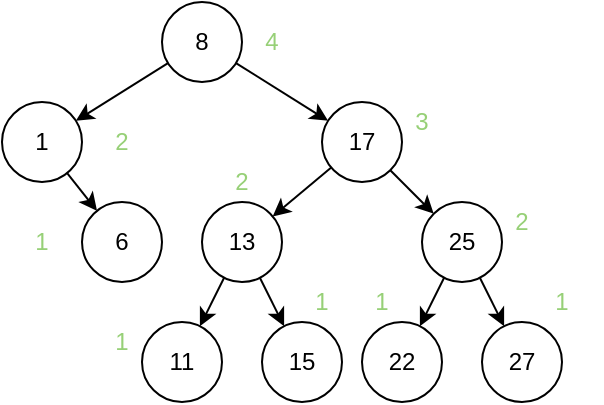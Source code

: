 <mxfile version="22.0.3" type="device">
  <diagram name="Page-1" id="LSbP4V47tpOACBhXlLEB">
    <mxGraphModel dx="1084" dy="926" grid="1" gridSize="10" guides="1" tooltips="1" connect="1" arrows="1" fold="1" page="1" pageScale="1" pageWidth="700" pageHeight="210" math="0" shadow="0">
      <root>
        <mxCell id="0" />
        <mxCell id="1" parent="0" />
        <mxCell id="43nEJZOgeesaap-Se7oP-12" style="rounded=0;orthogonalLoop=1;jettySize=auto;html=1;" edge="1" parent="1" source="43nEJZOgeesaap-Se7oP-1" target="43nEJZOgeesaap-Se7oP-2">
          <mxGeometry relative="1" as="geometry" />
        </mxCell>
        <mxCell id="43nEJZOgeesaap-Se7oP-13" style="rounded=0;orthogonalLoop=1;jettySize=auto;html=1;" edge="1" parent="1" source="43nEJZOgeesaap-Se7oP-1" target="43nEJZOgeesaap-Se7oP-5">
          <mxGeometry relative="1" as="geometry" />
        </mxCell>
        <mxCell id="43nEJZOgeesaap-Se7oP-1" value="8" style="ellipse;whiteSpace=wrap;html=1;aspect=fixed;" vertex="1" parent="1">
          <mxGeometry x="290" width="40" height="40" as="geometry" />
        </mxCell>
        <mxCell id="43nEJZOgeesaap-Se7oP-2" value="1" style="ellipse;whiteSpace=wrap;html=1;aspect=fixed;" vertex="1" parent="1">
          <mxGeometry x="210" y="50" width="40" height="40" as="geometry" />
        </mxCell>
        <mxCell id="43nEJZOgeesaap-Se7oP-4" value="6" style="ellipse;whiteSpace=wrap;html=1;aspect=fixed;" vertex="1" parent="1">
          <mxGeometry x="250" y="100" width="40" height="40" as="geometry" />
        </mxCell>
        <mxCell id="43nEJZOgeesaap-Se7oP-5" value="17" style="ellipse;whiteSpace=wrap;html=1;aspect=fixed;" vertex="1" parent="1">
          <mxGeometry x="370" y="50" width="40" height="40" as="geometry" />
        </mxCell>
        <mxCell id="43nEJZOgeesaap-Se7oP-6" value="13" style="ellipse;whiteSpace=wrap;html=1;aspect=fixed;" vertex="1" parent="1">
          <mxGeometry x="310" y="100" width="40" height="40" as="geometry" />
        </mxCell>
        <mxCell id="43nEJZOgeesaap-Se7oP-7" value="25" style="ellipse;whiteSpace=wrap;html=1;aspect=fixed;" vertex="1" parent="1">
          <mxGeometry x="420" y="100" width="40" height="40" as="geometry" />
        </mxCell>
        <mxCell id="43nEJZOgeesaap-Se7oP-8" value="22" style="ellipse;whiteSpace=wrap;html=1;aspect=fixed;" vertex="1" parent="1">
          <mxGeometry x="390" y="160" width="40" height="40" as="geometry" />
        </mxCell>
        <mxCell id="43nEJZOgeesaap-Se7oP-9" value="27" style="ellipse;whiteSpace=wrap;html=1;aspect=fixed;" vertex="1" parent="1">
          <mxGeometry x="450" y="160" width="40" height="40" as="geometry" />
        </mxCell>
        <mxCell id="43nEJZOgeesaap-Se7oP-15" style="rounded=0;orthogonalLoop=1;jettySize=auto;html=1;" edge="1" parent="1" source="43nEJZOgeesaap-Se7oP-2" target="43nEJZOgeesaap-Se7oP-4">
          <mxGeometry relative="1" as="geometry">
            <mxPoint x="295" y="53" as="sourcePoint" />
            <mxPoint x="265" y="77" as="targetPoint" />
          </mxGeometry>
        </mxCell>
        <mxCell id="43nEJZOgeesaap-Se7oP-16" style="rounded=0;orthogonalLoop=1;jettySize=auto;html=1;" edge="1" parent="1" source="43nEJZOgeesaap-Se7oP-5" target="43nEJZOgeesaap-Se7oP-6">
          <mxGeometry relative="1" as="geometry">
            <mxPoint x="305" y="63" as="sourcePoint" />
            <mxPoint x="275" y="87" as="targetPoint" />
          </mxGeometry>
        </mxCell>
        <mxCell id="43nEJZOgeesaap-Se7oP-17" style="rounded=0;orthogonalLoop=1;jettySize=auto;html=1;" edge="1" parent="1" source="43nEJZOgeesaap-Se7oP-5" target="43nEJZOgeesaap-Se7oP-7">
          <mxGeometry relative="1" as="geometry">
            <mxPoint x="315" y="73" as="sourcePoint" />
            <mxPoint x="285" y="97" as="targetPoint" />
          </mxGeometry>
        </mxCell>
        <mxCell id="43nEJZOgeesaap-Se7oP-19" style="rounded=0;orthogonalLoop=1;jettySize=auto;html=1;" edge="1" parent="1" source="43nEJZOgeesaap-Se7oP-7" target="43nEJZOgeesaap-Se7oP-8">
          <mxGeometry relative="1" as="geometry">
            <mxPoint x="335" y="93" as="sourcePoint" />
            <mxPoint x="305" y="117" as="targetPoint" />
          </mxGeometry>
        </mxCell>
        <mxCell id="43nEJZOgeesaap-Se7oP-20" style="rounded=0;orthogonalLoop=1;jettySize=auto;html=1;" edge="1" parent="1" source="43nEJZOgeesaap-Se7oP-7" target="43nEJZOgeesaap-Se7oP-9">
          <mxGeometry relative="1" as="geometry">
            <mxPoint x="345" y="103" as="sourcePoint" />
            <mxPoint x="315" y="127" as="targetPoint" />
          </mxGeometry>
        </mxCell>
        <mxCell id="43nEJZOgeesaap-Se7oP-49" value="4" style="text;strokeColor=none;align=center;fillColor=none;html=1;verticalAlign=middle;whiteSpace=wrap;rounded=0;fontColor=#97D077;" vertex="1" parent="1">
          <mxGeometry x="325" y="10" width="40" height="20" as="geometry" />
        </mxCell>
        <mxCell id="43nEJZOgeesaap-Se7oP-51" value="3" style="text;strokeColor=none;align=center;fillColor=none;html=1;verticalAlign=middle;whiteSpace=wrap;rounded=0;fontColor=#97D077;" vertex="1" parent="1">
          <mxGeometry x="400" y="50" width="40" height="20" as="geometry" />
        </mxCell>
        <mxCell id="43nEJZOgeesaap-Se7oP-52" value="2" style="text;strokeColor=none;align=center;fillColor=none;html=1;verticalAlign=middle;whiteSpace=wrap;rounded=0;fontColor=#97D077;" vertex="1" parent="1">
          <mxGeometry x="310" y="80" width="40" height="20" as="geometry" />
        </mxCell>
        <mxCell id="43nEJZOgeesaap-Se7oP-53" value="2" style="text;strokeColor=none;align=center;fillColor=none;html=1;verticalAlign=middle;whiteSpace=wrap;rounded=0;fontColor=#97D077;" vertex="1" parent="1">
          <mxGeometry x="250" y="60" width="40" height="20" as="geometry" />
        </mxCell>
        <mxCell id="43nEJZOgeesaap-Se7oP-56" value="1" style="text;strokeColor=none;align=center;fillColor=none;html=1;verticalAlign=middle;whiteSpace=wrap;rounded=0;fontColor=#97D077;" vertex="1" parent="1">
          <mxGeometry x="210" y="110" width="40" height="20" as="geometry" />
        </mxCell>
        <mxCell id="43nEJZOgeesaap-Se7oP-61" value="11" style="ellipse;whiteSpace=wrap;html=1;aspect=fixed;" vertex="1" parent="1">
          <mxGeometry x="280" y="160" width="40" height="40" as="geometry" />
        </mxCell>
        <mxCell id="43nEJZOgeesaap-Se7oP-62" value="15" style="ellipse;whiteSpace=wrap;html=1;aspect=fixed;" vertex="1" parent="1">
          <mxGeometry x="340" y="160" width="40" height="40" as="geometry" />
        </mxCell>
        <mxCell id="43nEJZOgeesaap-Se7oP-63" style="rounded=0;orthogonalLoop=1;jettySize=auto;html=1;" edge="1" parent="1" target="43nEJZOgeesaap-Se7oP-61" source="43nEJZOgeesaap-Se7oP-6">
          <mxGeometry relative="1" as="geometry">
            <mxPoint x="308" y="156" as="sourcePoint" />
            <mxPoint x="195" y="137" as="targetPoint" />
          </mxGeometry>
        </mxCell>
        <mxCell id="43nEJZOgeesaap-Se7oP-64" style="rounded=0;orthogonalLoop=1;jettySize=auto;html=1;" edge="1" parent="1" target="43nEJZOgeesaap-Se7oP-62" source="43nEJZOgeesaap-Se7oP-6">
          <mxGeometry relative="1" as="geometry">
            <mxPoint x="332" y="156" as="sourcePoint" />
            <mxPoint x="205" y="147" as="targetPoint" />
          </mxGeometry>
        </mxCell>
        <mxCell id="43nEJZOgeesaap-Se7oP-65" value="2" style="text;strokeColor=none;align=center;fillColor=none;html=1;verticalAlign=middle;whiteSpace=wrap;rounded=0;fontColor=#97D077;" vertex="1" parent="1">
          <mxGeometry x="450" y="100" width="40" height="20" as="geometry" />
        </mxCell>
        <mxCell id="43nEJZOgeesaap-Se7oP-66" value="1" style="text;strokeColor=none;align=center;fillColor=none;html=1;verticalAlign=middle;whiteSpace=wrap;rounded=0;fontColor=#97D077;" vertex="1" parent="1">
          <mxGeometry x="250" y="160" width="40" height="20" as="geometry" />
        </mxCell>
        <mxCell id="43nEJZOgeesaap-Se7oP-67" value="1" style="text;strokeColor=none;align=center;fillColor=none;html=1;verticalAlign=middle;whiteSpace=wrap;rounded=0;fontColor=#97D077;" vertex="1" parent="1">
          <mxGeometry x="350" y="140" width="40" height="20" as="geometry" />
        </mxCell>
        <mxCell id="43nEJZOgeesaap-Se7oP-68" value="1" style="text;strokeColor=none;align=center;fillColor=none;html=1;verticalAlign=middle;whiteSpace=wrap;rounded=0;fontColor=#97D077;" vertex="1" parent="1">
          <mxGeometry x="470" y="140" width="40" height="20" as="geometry" />
        </mxCell>
        <mxCell id="43nEJZOgeesaap-Se7oP-69" value="1" style="text;strokeColor=none;align=center;fillColor=none;html=1;verticalAlign=middle;whiteSpace=wrap;rounded=0;fontColor=#97D077;" vertex="1" parent="1">
          <mxGeometry x="380" y="140" width="40" height="20" as="geometry" />
        </mxCell>
      </root>
    </mxGraphModel>
  </diagram>
</mxfile>
